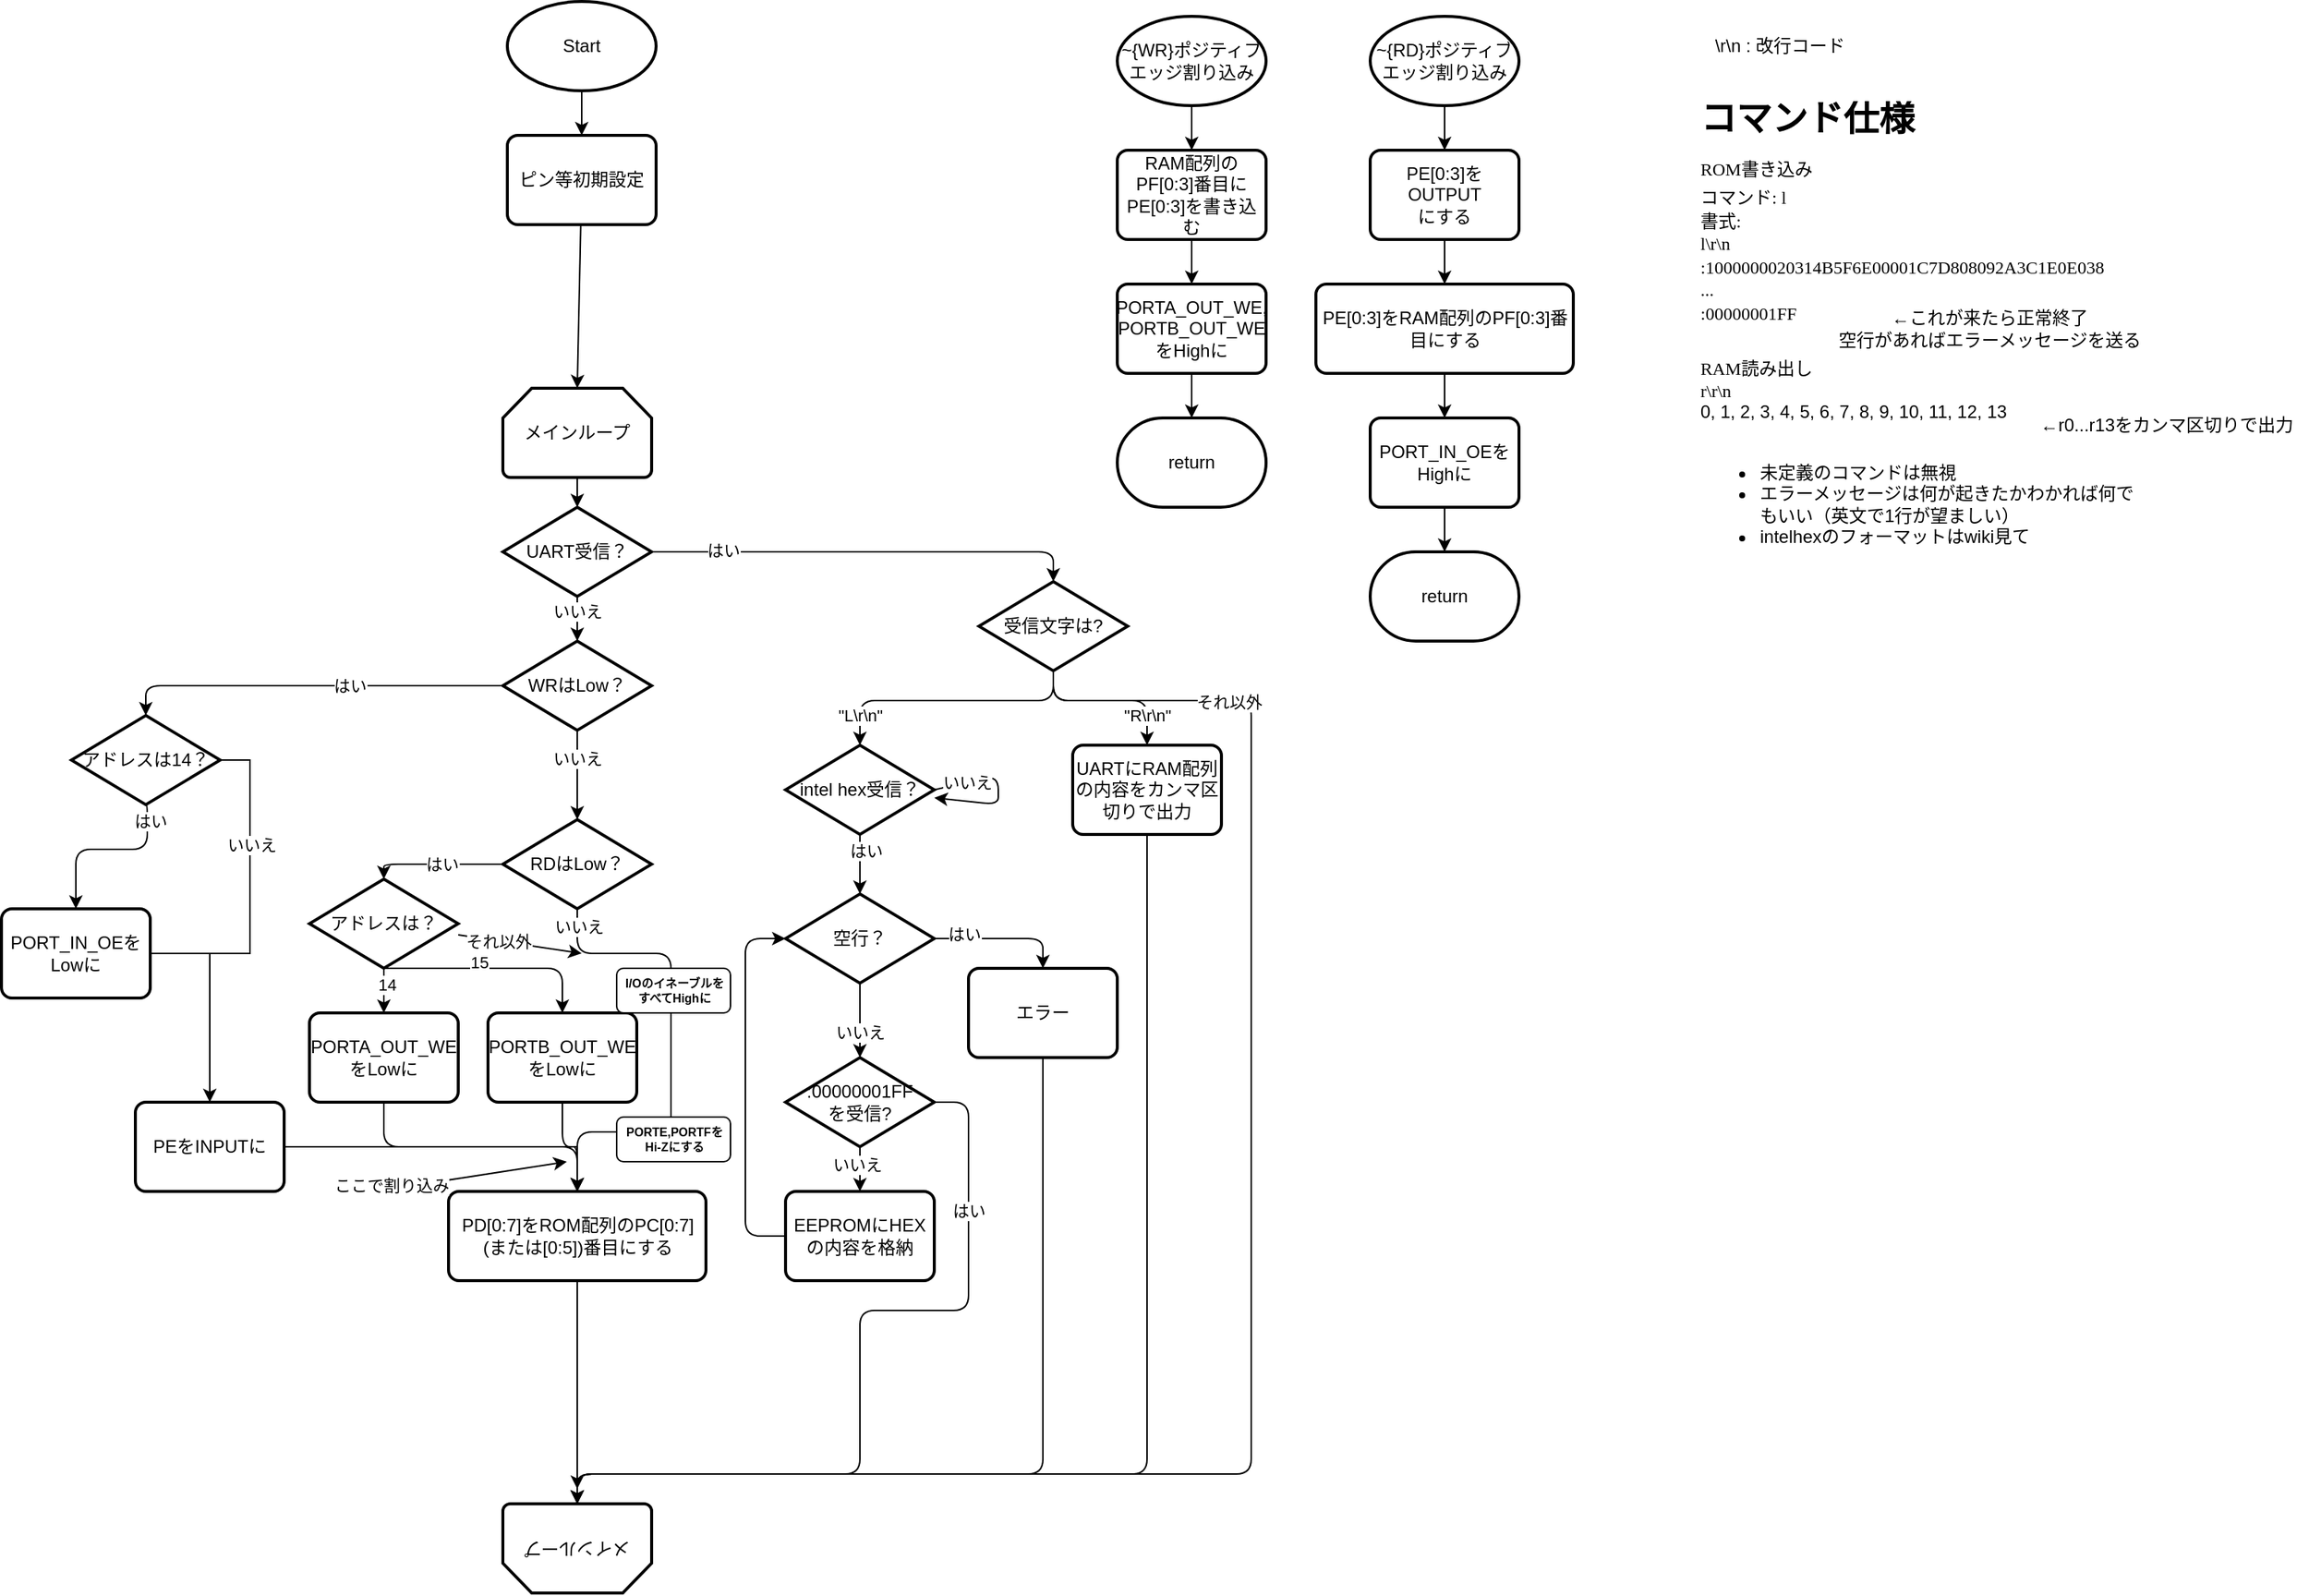 <mxfile>
    <diagram name="ページ1" id="ZyRBFUfoapcY5uo07v97">
        <mxGraphModel dx="359" dy="180" grid="1" gridSize="10" guides="1" tooltips="1" connect="1" arrows="1" fold="1" page="1" pageScale="1" pageWidth="827" pageHeight="1169" math="0" shadow="0">
            <root>
                <mxCell id="0"/>
                <mxCell id="1" parent="0"/>
                <mxCell id="h3gUuhife9UV1E4KLszD-1" value="Start" style="strokeWidth=2;html=1;shape=mxgraph.flowchart.start_1;whiteSpace=wrap;" parent="1" vertex="1">
                    <mxGeometry x="360" y="40" width="100" height="60" as="geometry"/>
                </mxCell>
                <mxCell id="h3gUuhife9UV1E4KLszD-2" style="edgeStyle=none;html=1;exitX=0.5;exitY=1;exitDx=0;exitDy=0;exitPerimeter=0;entryX=0.5;entryY=0;entryDx=0;entryDy=0;entryPerimeter=0;" parent="1" source="h3gUuhife9UV1E4KLszD-1" edge="1">
                    <mxGeometry relative="1" as="geometry">
                        <mxPoint x="410" y="130" as="targetPoint"/>
                    </mxGeometry>
                </mxCell>
                <mxCell id="h3gUuhife9UV1E4KLszD-3" style="edgeStyle=none;html=1;exitX=0.5;exitY=1;exitDx=0;exitDy=0;exitPerimeter=0;entryX=0.5;entryY=0;entryDx=0;entryDy=0;" parent="1" source="h3gUuhife9UV1E4KLszD-4" target="h3gUuhife9UV1E4KLszD-8" edge="1">
                    <mxGeometry relative="1" as="geometry"/>
                </mxCell>
                <mxCell id="h3gUuhife9UV1E4KLszD-4" value="~{WR}ポジティブエッジ割り込み" style="strokeWidth=2;html=1;shape=mxgraph.flowchart.start_1;whiteSpace=wrap;" parent="1" vertex="1">
                    <mxGeometry x="770" y="50" width="100" height="60" as="geometry"/>
                </mxCell>
                <mxCell id="h3gUuhife9UV1E4KLszD-5" value="" style="edgeStyle=none;html=1;" parent="1" source="h3gUuhife9UV1E4KLszD-6" target="h3gUuhife9UV1E4KLszD-14" edge="1">
                    <mxGeometry relative="1" as="geometry"/>
                </mxCell>
                <mxCell id="h3gUuhife9UV1E4KLszD-6" value="~{RD}ポジティブエッジ割り込み" style="strokeWidth=2;html=1;shape=mxgraph.flowchart.start_1;whiteSpace=wrap;" parent="1" vertex="1">
                    <mxGeometry x="940" y="50" width="100" height="60" as="geometry"/>
                </mxCell>
                <mxCell id="h3gUuhife9UV1E4KLszD-7" style="edgeStyle=none;html=1;exitX=0.5;exitY=1;exitDx=0;exitDy=0;entryX=0.5;entryY=0;entryDx=0;entryDy=0;" parent="1" source="h3gUuhife9UV1E4KLszD-8" target="h3gUuhife9UV1E4KLszD-11" edge="1">
                    <mxGeometry relative="1" as="geometry"/>
                </mxCell>
                <mxCell id="h3gUuhife9UV1E4KLszD-8" value="RAM配列のPF[0:3]番目に&lt;div&gt;PE[0:3]を書き込む&lt;/div&gt;" style="rounded=1;whiteSpace=wrap;html=1;absoluteArcSize=1;arcSize=14;strokeWidth=2;" parent="1" vertex="1">
                    <mxGeometry x="770" y="140" width="100" height="60" as="geometry"/>
                </mxCell>
                <mxCell id="h3gUuhife9UV1E4KLszD-9" value="メインループ" style="strokeWidth=2;html=1;shape=mxgraph.flowchart.loop_limit;whiteSpace=wrap;" parent="1" vertex="1">
                    <mxGeometry x="357" y="300" width="100" height="60" as="geometry"/>
                </mxCell>
                <mxCell id="h3gUuhife9UV1E4KLszD-10" value="" style="edgeStyle=none;html=1;" parent="1" source="h3gUuhife9UV1E4KLszD-11" target="h3gUuhife9UV1E4KLszD-12" edge="1">
                    <mxGeometry relative="1" as="geometry"/>
                </mxCell>
                <mxCell id="h3gUuhife9UV1E4KLszD-11" value="PORTA_OUT_WE,&lt;div&gt;PORTB_OUT_WEをHighに&lt;/div&gt;" style="rounded=1;whiteSpace=wrap;html=1;absoluteArcSize=1;arcSize=14;strokeWidth=2;" parent="1" vertex="1">
                    <mxGeometry x="770" y="230" width="100" height="60" as="geometry"/>
                </mxCell>
                <mxCell id="h3gUuhife9UV1E4KLszD-12" value="return" style="strokeWidth=2;html=1;shape=mxgraph.flowchart.terminator;whiteSpace=wrap;" parent="1" vertex="1">
                    <mxGeometry x="770" y="320" width="100" height="60" as="geometry"/>
                </mxCell>
                <mxCell id="8" style="edgeStyle=none;html=1;entryX=0.5;entryY=0;entryDx=0;entryDy=0;" edge="1" parent="1" source="h3gUuhife9UV1E4KLszD-14" target="h3gUuhife9UV1E4KLszD-99">
                    <mxGeometry relative="1" as="geometry"/>
                </mxCell>
                <mxCell id="h3gUuhife9UV1E4KLszD-14" value="PE[0:3]をOUTPUT&lt;br&gt;にする" style="rounded=1;whiteSpace=wrap;html=1;absoluteArcSize=1;arcSize=14;strokeWidth=2;" parent="1" vertex="1">
                    <mxGeometry x="940" y="140" width="100" height="60" as="geometry"/>
                </mxCell>
                <mxCell id="h3gUuhife9UV1E4KLszD-15" value="" style="edgeStyle=none;html=1;" parent="1" source="h3gUuhife9UV1E4KLszD-16" target="h3gUuhife9UV1E4KLszD-17" edge="1">
                    <mxGeometry relative="1" as="geometry"/>
                </mxCell>
                <mxCell id="h3gUuhife9UV1E4KLszD-16" value="PORT_IN_OEを&lt;br&gt;Highに" style="rounded=1;whiteSpace=wrap;html=1;absoluteArcSize=1;arcSize=14;strokeWidth=2;" parent="1" vertex="1">
                    <mxGeometry x="940" y="320" width="100" height="60" as="geometry"/>
                </mxCell>
                <mxCell id="h3gUuhife9UV1E4KLszD-17" value="return" style="strokeWidth=2;html=1;shape=mxgraph.flowchart.terminator;whiteSpace=wrap;" parent="1" vertex="1">
                    <mxGeometry x="940" y="410" width="100" height="60" as="geometry"/>
                </mxCell>
                <mxCell id="h3gUuhife9UV1E4KLszD-20" value="ピン等初期設定" style="rounded=1;whiteSpace=wrap;html=1;absoluteArcSize=1;arcSize=14;strokeWidth=2;" parent="1" vertex="1">
                    <mxGeometry x="360" y="130" width="100" height="60" as="geometry"/>
                </mxCell>
                <mxCell id="h3gUuhife9UV1E4KLszD-21" value="メインループ" style="strokeWidth=2;html=1;shape=mxgraph.flowchart.loop_limit;whiteSpace=wrap;rotation=-180;" parent="1" vertex="1">
                    <mxGeometry x="357" y="1050" width="100" height="60" as="geometry"/>
                </mxCell>
                <mxCell id="h3gUuhife9UV1E4KLszD-22" value="" style="edgeStyle=none;html=1;" parent="1" source="h3gUuhife9UV1E4KLszD-24" target="h3gUuhife9UV1E4KLszD-47" edge="1">
                    <mxGeometry relative="1" as="geometry"/>
                </mxCell>
                <mxCell id="h3gUuhife9UV1E4KLszD-23" value="いいえ" style="edgeLabel;html=1;align=center;verticalAlign=middle;resizable=0;points=[];" parent="h3gUuhife9UV1E4KLszD-22" vertex="1" connectable="0">
                    <mxGeometry x="-0.283" relative="1" as="geometry">
                        <mxPoint y="-1" as="offset"/>
                    </mxGeometry>
                </mxCell>
                <mxCell id="h3gUuhife9UV1E4KLszD-24" value="UART受信？" style="strokeWidth=2;html=1;shape=mxgraph.flowchart.decision;whiteSpace=wrap;" parent="1" vertex="1">
                    <mxGeometry x="357" y="380" width="100" height="60" as="geometry"/>
                </mxCell>
                <mxCell id="h3gUuhife9UV1E4KLszD-25" style="edgeStyle=none;html=1;exitX=0.5;exitY=1;exitDx=0;exitDy=0;exitPerimeter=0;entryX=0.5;entryY=0;entryDx=0;entryDy=0;entryPerimeter=0;" parent="1" source="h3gUuhife9UV1E4KLszD-9" target="h3gUuhife9UV1E4KLszD-24" edge="1">
                    <mxGeometry relative="1" as="geometry"/>
                </mxCell>
                <mxCell id="h3gUuhife9UV1E4KLszD-26" style="edgeStyle=orthogonalEdgeStyle;html=1;exitX=0.5;exitY=1;exitDx=0;exitDy=0;exitPerimeter=0;entryX=0.5;entryY=0;entryDx=0;entryDy=0;" parent="1" source="h3gUuhife9UV1E4KLszD-28" target="h3gUuhife9UV1E4KLszD-39" edge="1">
                    <mxGeometry relative="1" as="geometry">
                        <Array as="points">
                            <mxPoint x="727" y="510"/>
                            <mxPoint x="790" y="510"/>
                        </Array>
                    </mxGeometry>
                </mxCell>
                <mxCell id="h3gUuhife9UV1E4KLszD-27" value="&quot;R\r\n&quot;" style="edgeLabel;html=1;align=center;verticalAlign=middle;resizable=0;points=[];" parent="h3gUuhife9UV1E4KLszD-26" vertex="1" connectable="0">
                    <mxGeometry x="0.504" y="1" relative="1" as="geometry">
                        <mxPoint x="-1" y="8" as="offset"/>
                    </mxGeometry>
                </mxCell>
                <mxCell id="h3gUuhife9UV1E4KLszD-28" value="受信文字は?" style="strokeWidth=2;html=1;shape=mxgraph.flowchart.decision;whiteSpace=wrap;" parent="1" vertex="1">
                    <mxGeometry x="677" y="430" width="100" height="60" as="geometry"/>
                </mxCell>
                <mxCell id="h3gUuhife9UV1E4KLszD-29" style="edgeStyle=orthogonalEdgeStyle;html=1;exitX=1;exitY=0.5;exitDx=0;exitDy=0;exitPerimeter=0;entryX=0.5;entryY=0;entryDx=0;entryDy=0;entryPerimeter=0;" parent="1" source="h3gUuhife9UV1E4KLszD-24" target="h3gUuhife9UV1E4KLszD-28" edge="1">
                    <mxGeometry relative="1" as="geometry"/>
                </mxCell>
                <mxCell id="h3gUuhife9UV1E4KLszD-30" value="はい" style="edgeLabel;html=1;align=center;verticalAlign=middle;resizable=0;points=[];" parent="h3gUuhife9UV1E4KLszD-29" vertex="1" connectable="0">
                    <mxGeometry x="-0.672" y="1" relative="1" as="geometry">
                        <mxPoint as="offset"/>
                    </mxGeometry>
                </mxCell>
                <mxCell id="h3gUuhife9UV1E4KLszD-33" value="intel hex受信？" style="strokeWidth=2;html=1;shape=mxgraph.flowchart.decision;whiteSpace=wrap;" parent="1" vertex="1">
                    <mxGeometry x="547" y="540" width="100" height="60" as="geometry"/>
                </mxCell>
                <mxCell id="h3gUuhife9UV1E4KLszD-34" style="edgeStyle=orthogonalEdgeStyle;html=1;exitX=0.5;exitY=1;exitDx=0;exitDy=0;exitPerimeter=0;entryX=0.5;entryY=0;entryDx=0;entryDy=0;entryPerimeter=0;" parent="1" source="h3gUuhife9UV1E4KLszD-28" target="h3gUuhife9UV1E4KLszD-33" edge="1">
                    <mxGeometry relative="1" as="geometry">
                        <Array as="points">
                            <mxPoint x="727" y="510"/>
                            <mxPoint x="597" y="510"/>
                        </Array>
                    </mxGeometry>
                </mxCell>
                <mxCell id="h3gUuhife9UV1E4KLszD-35" value="&quot;L\r\n&quot;" style="edgeLabel;html=1;align=center;verticalAlign=middle;resizable=0;points=[];" parent="h3gUuhife9UV1E4KLszD-34" vertex="1" connectable="0">
                    <mxGeometry x="0.022" y="-1" relative="1" as="geometry">
                        <mxPoint x="-58" y="11" as="offset"/>
                    </mxGeometry>
                </mxCell>
                <mxCell id="h3gUuhife9UV1E4KLszD-38" value="EEPROMにHEXの内容を格納" style="rounded=1;whiteSpace=wrap;html=1;absoluteArcSize=1;arcSize=14;strokeWidth=2;" parent="1" vertex="1">
                    <mxGeometry x="547" y="840" width="100" height="60" as="geometry"/>
                </mxCell>
                <mxCell id="h3gUuhife9UV1E4KLszD-39" value="UARTにRAM配列の内容をカンマ区切りで出力" style="rounded=1;whiteSpace=wrap;html=1;absoluteArcSize=1;arcSize=14;strokeWidth=2;" parent="1" vertex="1">
                    <mxGeometry x="740" y="540" width="100" height="60" as="geometry"/>
                </mxCell>
                <mxCell id="h3gUuhife9UV1E4KLszD-40" style="edgeStyle=orthogonalEdgeStyle;html=1;exitX=0.5;exitY=1;exitDx=0;exitDy=0;entryX=0.5;entryY=1;entryDx=0;entryDy=0;entryPerimeter=0;" parent="1" source="h3gUuhife9UV1E4KLszD-39" target="h3gUuhife9UV1E4KLszD-21" edge="1">
                    <mxGeometry relative="1" as="geometry">
                        <Array as="points">
                            <mxPoint x="790" y="1030"/>
                            <mxPoint x="407" y="1030"/>
                        </Array>
                    </mxGeometry>
                </mxCell>
                <mxCell id="h3gUuhife9UV1E4KLszD-42" style="edgeStyle=orthogonalEdgeStyle;html=1;exitX=0.5;exitY=1;exitDx=0;exitDy=0;entryX=0.5;entryY=1;entryDx=0;entryDy=0;entryPerimeter=0;" parent="1" target="h3gUuhife9UV1E4KLszD-21" edge="1">
                    <mxGeometry relative="1" as="geometry">
                        <Array as="points">
                            <mxPoint x="597" y="1030"/>
                            <mxPoint x="407" y="1030"/>
                        </Array>
                        <mxPoint x="597" y="1010.0" as="sourcePoint"/>
                    </mxGeometry>
                </mxCell>
                <mxCell id="h3gUuhife9UV1E4KLszD-43" style="edgeStyle=orthogonalEdgeStyle;html=1;exitX=0;exitY=0.5;exitDx=0;exitDy=0;exitPerimeter=0;entryX=0.5;entryY=0;entryDx=0;entryDy=0;entryPerimeter=0;" parent="1" source="h3gUuhife9UV1E4KLszD-47" target="h3gUuhife9UV1E4KLszD-94" edge="1">
                    <mxGeometry relative="1" as="geometry">
                        <mxPoint x="117" y="520" as="targetPoint"/>
                    </mxGeometry>
                </mxCell>
                <mxCell id="h3gUuhife9UV1E4KLszD-44" value="はい" style="edgeLabel;html=1;align=center;verticalAlign=middle;resizable=0;points=[];" parent="h3gUuhife9UV1E4KLszD-43" vertex="1" connectable="0">
                    <mxGeometry x="-0.405" y="-2" relative="1" as="geometry">
                        <mxPoint x="-26" y="2" as="offset"/>
                    </mxGeometry>
                </mxCell>
                <mxCell id="h3gUuhife9UV1E4KLszD-45" value="" style="edgeStyle=none;html=1;" parent="1" source="h3gUuhife9UV1E4KLszD-47" target="h3gUuhife9UV1E4KLszD-57" edge="1">
                    <mxGeometry relative="1" as="geometry"/>
                </mxCell>
                <mxCell id="h3gUuhife9UV1E4KLszD-46" value="いいえ" style="edgeLabel;html=1;align=center;verticalAlign=middle;resizable=0;points=[];" parent="h3gUuhife9UV1E4KLszD-45" vertex="1" connectable="0">
                    <mxGeometry x="-0.39" relative="1" as="geometry">
                        <mxPoint as="offset"/>
                    </mxGeometry>
                </mxCell>
                <mxCell id="h3gUuhife9UV1E4KLszD-47" value="WRはLow？" style="strokeWidth=2;html=1;shape=mxgraph.flowchart.decision;whiteSpace=wrap;" parent="1" vertex="1">
                    <mxGeometry x="357" y="470" width="100" height="60" as="geometry"/>
                </mxCell>
                <mxCell id="h3gUuhife9UV1E4KLszD-48" value="" style="edgeStyle=orthogonalEdgeStyle;html=1;entryX=0.5;entryY=0;entryDx=0;entryDy=0;" parent="1" target="h3gUuhife9UV1E4KLszD-67" edge="1">
                    <mxGeometry relative="1" as="geometry">
                        <mxPoint x="117" y="580" as="sourcePoint"/>
                        <mxPoint x="117" y="615" as="targetPoint"/>
                        <Array as="points">
                            <mxPoint x="118" y="580"/>
                            <mxPoint x="118" y="610"/>
                            <mxPoint x="70" y="610"/>
                        </Array>
                    </mxGeometry>
                </mxCell>
                <mxCell id="h3gUuhife9UV1E4KLszD-95" value="はい" style="edgeLabel;html=1;align=center;verticalAlign=middle;resizable=0;points=[];" parent="h3gUuhife9UV1E4KLszD-48" vertex="1" connectable="0">
                    <mxGeometry x="-0.804" y="2" relative="1" as="geometry">
                        <mxPoint as="offset"/>
                    </mxGeometry>
                </mxCell>
                <mxCell id="h3gUuhife9UV1E4KLszD-53" style="edgeStyle=orthogonalEdgeStyle;html=1;exitX=0;exitY=0.5;exitDx=0;exitDy=0;exitPerimeter=0;entryX=0.5;entryY=0;entryDx=0;entryDy=0;entryPerimeter=0;" parent="1" source="h3gUuhife9UV1E4KLszD-57" target="h3gUuhife9UV1E4KLszD-66" edge="1">
                    <mxGeometry relative="1" as="geometry">
                        <mxPoint x="277" y="630" as="targetPoint"/>
                    </mxGeometry>
                </mxCell>
                <mxCell id="h3gUuhife9UV1E4KLszD-54" value="はい" style="edgeLabel;html=1;align=center;verticalAlign=middle;resizable=0;points=[];" parent="h3gUuhife9UV1E4KLszD-53" vertex="1" connectable="0">
                    <mxGeometry x="-0.089" relative="1" as="geometry">
                        <mxPoint as="offset"/>
                    </mxGeometry>
                </mxCell>
                <mxCell id="h3gUuhife9UV1E4KLszD-55" style="edgeStyle=orthogonalEdgeStyle;html=1;exitX=0.5;exitY=1;exitDx=0;exitDy=0;exitPerimeter=0;entryX=0.5;entryY=0;entryDx=0;entryDy=0;" parent="1" source="h3gUuhife9UV1E4KLszD-57" target="h3gUuhife9UV1E4KLszD-89" edge="1">
                    <mxGeometry relative="1" as="geometry">
                        <Array as="points">
                            <mxPoint x="407" y="680"/>
                            <mxPoint x="470" y="680"/>
                            <mxPoint x="470" y="800"/>
                            <mxPoint x="407" y="800"/>
                        </Array>
                    </mxGeometry>
                </mxCell>
                <mxCell id="h3gUuhife9UV1E4KLszD-56" value="いいえ" style="edgeLabel;html=1;align=center;verticalAlign=middle;resizable=0;points=[];" parent="h3gUuhife9UV1E4KLszD-55" vertex="1" connectable="0">
                    <mxGeometry x="-0.926" y="1" relative="1" as="geometry">
                        <mxPoint as="offset"/>
                    </mxGeometry>
                </mxCell>
                <mxCell id="h3gUuhife9UV1E4KLszD-57" value="RDはLow？" style="strokeWidth=2;html=1;shape=mxgraph.flowchart.decision;whiteSpace=wrap;" parent="1" vertex="1">
                    <mxGeometry x="357" y="590" width="100" height="60" as="geometry"/>
                </mxCell>
                <mxCell id="h3gUuhife9UV1E4KLszD-59" value="&lt;h1 style=&quot;margin-top: 0px; line-height: 100%;&quot;&gt;&lt;font data-font-src=&quot;https://fonts.googleapis.com/css?family=Noto+Sans+JP&quot; face=&quot;Noto Sans JP&quot;&gt;コマンド仕様&lt;/font&gt;&lt;/h1&gt;&lt;p style=&quot;line-height: 100%;&quot;&gt;&lt;font data-font-src=&quot;https://fonts.googleapis.com/css?family=Noto+Sans+JP&quot; face=&quot;Noto Sans JP&quot;&gt;ROM書き込み&lt;/font&gt;&lt;/p&gt;&lt;p style=&quot;line-height: 30%;&quot;&gt;&lt;font data-font-src=&quot;https://fonts.googleapis.com/css?family=Noto+Sans+JP&quot; face=&quot;Noto Sans JP&quot;&gt;コマンド: l&lt;/font&gt;&lt;/p&gt;&lt;p style=&quot;line-height: 30%;&quot;&gt;&lt;font data-font-src=&quot;https://fonts.googleapis.com/css?family=Noto+Sans+JP&quot; face=&quot;Noto Sans JP&quot;&gt;書式:&lt;/font&gt;&lt;/p&gt;&lt;p style=&quot;line-height: 30%;&quot;&gt;&lt;font data-font-src=&quot;https://fonts.googleapis.com/css?family=Noto+Sans+JP&quot; face=&quot;Noto Sans JP&quot;&gt;l\r\n&lt;/font&gt;&lt;/p&gt;&lt;p style=&quot;line-height: 30%;&quot;&gt;&lt;font data-font-src=&quot;https://fonts.googleapis.com/css?family=Noto+Sans+JP&quot; face=&quot;Noto Sans JP&quot;&gt;:1000000020314B5F6E00001C7D808092A3C1E0E038&lt;/font&gt;&lt;/p&gt;&lt;p style=&quot;line-height: 30%;&quot;&gt;&lt;font data-font-src=&quot;https://fonts.googleapis.com/css?family=Noto+Sans+JP&quot; face=&quot;Noto Sans JP&quot;&gt;...&lt;/font&gt;&lt;/p&gt;&lt;p style=&quot;line-height: 30%;&quot;&gt;&lt;font face=&quot;Noto Sans JP&quot;&gt;:00000001FF&lt;/font&gt;&lt;/p&gt;&lt;p style=&quot;line-height: 30%;&quot;&gt;&lt;font face=&quot;Noto Sans JP&quot;&gt;&lt;br&gt;&lt;/font&gt;&lt;/p&gt;&lt;div&gt;&lt;font face=&quot;Noto Sans JP&quot;&gt;RAM読み出し&lt;/font&gt;&lt;/div&gt;&lt;div&gt;&lt;div&gt;&lt;font face=&quot;Noto Sans JP&quot;&gt;r\r\n&lt;/font&gt;&lt;/div&gt;&lt;/div&gt;&lt;div&gt;0, 1, 2, 3, 4, 5, 6, 7, 8, 9, 10, 11, 12, 13&lt;/div&gt;&lt;div&gt;&lt;br&gt;&lt;/div&gt;&lt;div&gt;&lt;ul&gt;&lt;li&gt;未定義のコマンドは無視&lt;/li&gt;&lt;li&gt;エラーメッセージは何が起きたかわかれば何でもいい（英文で1行が望ましい）&lt;/li&gt;&lt;li&gt;intelhexのフォーマットはwiki見て&lt;/li&gt;&lt;/ul&gt;&lt;/div&gt;" style="text;html=1;whiteSpace=wrap;overflow=hidden;rounded=0;" parent="1" vertex="1">
                    <mxGeometry x="1160" y="100" width="300" height="390" as="geometry"/>
                </mxCell>
                <mxCell id="h3gUuhife9UV1E4KLszD-62" style="edgeStyle=none;html=1;exitX=0.5;exitY=1;exitDx=0;exitDy=0;exitPerimeter=0;entryX=0.5;entryY=0;entryDx=0;entryDy=0;" parent="1" source="h3gUuhife9UV1E4KLszD-66" target="h3gUuhife9UV1E4KLszD-69" edge="1">
                    <mxGeometry relative="1" as="geometry"/>
                </mxCell>
                <mxCell id="h3gUuhife9UV1E4KLszD-63" value="14" style="edgeLabel;html=1;align=center;verticalAlign=middle;resizable=0;points=[];" parent="h3gUuhife9UV1E4KLszD-62" vertex="1" connectable="0">
                    <mxGeometry x="-0.267" y="2" relative="1" as="geometry">
                        <mxPoint as="offset"/>
                    </mxGeometry>
                </mxCell>
                <mxCell id="h3gUuhife9UV1E4KLszD-64" style="edgeStyle=orthogonalEdgeStyle;html=1;exitX=0.5;exitY=1;exitDx=0;exitDy=0;exitPerimeter=0;entryX=0.5;entryY=0;entryDx=0;entryDy=0;" parent="1" source="h3gUuhife9UV1E4KLszD-66" target="h3gUuhife9UV1E4KLszD-71" edge="1">
                    <mxGeometry relative="1" as="geometry">
                        <Array as="points">
                            <mxPoint x="397" y="690"/>
                        </Array>
                    </mxGeometry>
                </mxCell>
                <mxCell id="h3gUuhife9UV1E4KLszD-65" value="15" style="edgeLabel;html=1;align=center;verticalAlign=middle;resizable=0;points=[];" parent="h3gUuhife9UV1E4KLszD-64" vertex="1" connectable="0">
                    <mxGeometry x="-0.153" y="4" relative="1" as="geometry">
                        <mxPoint as="offset"/>
                    </mxGeometry>
                </mxCell>
                <mxCell id="2" style="edgeStyle=none;html=1;" edge="1" parent="1" source="h3gUuhife9UV1E4KLszD-66">
                    <mxGeometry relative="1" as="geometry">
                        <mxPoint x="410.0" y="680" as="targetPoint"/>
                    </mxGeometry>
                </mxCell>
                <mxCell id="3" value="それ以外" style="edgeLabel;html=1;align=center;verticalAlign=middle;resizable=0;points=[];" vertex="1" connectable="0" parent="2">
                    <mxGeometry x="-0.361" relative="1" as="geometry">
                        <mxPoint as="offset"/>
                    </mxGeometry>
                </mxCell>
                <mxCell id="h3gUuhife9UV1E4KLszD-66" value="アドレスは？" style="strokeWidth=2;html=1;shape=mxgraph.flowchart.decision;whiteSpace=wrap;" parent="1" vertex="1">
                    <mxGeometry x="227" y="630" width="100" height="60" as="geometry"/>
                </mxCell>
                <mxCell id="28" style="edgeStyle=none;html=1;endArrow=none;endFill=0;" edge="1" parent="1" source="h3gUuhife9UV1E4KLszD-67">
                    <mxGeometry relative="1" as="geometry">
                        <mxPoint x="160" y="680" as="targetPoint"/>
                    </mxGeometry>
                </mxCell>
                <mxCell id="h3gUuhife9UV1E4KLszD-67" value="PORT_IN_OEをLowに" style="rounded=1;whiteSpace=wrap;html=1;absoluteArcSize=1;arcSize=14;strokeWidth=2;" parent="1" vertex="1">
                    <mxGeometry x="20" y="650" width="100" height="60" as="geometry"/>
                </mxCell>
                <mxCell id="h3gUuhife9UV1E4KLszD-68" style="edgeStyle=orthogonalEdgeStyle;html=1;exitX=0.5;exitY=1;exitDx=0;exitDy=0;entryX=0.5;entryY=0;entryDx=0;entryDy=0;" parent="1" source="h3gUuhife9UV1E4KLszD-69" target="h3gUuhife9UV1E4KLszD-89" edge="1">
                    <mxGeometry relative="1" as="geometry"/>
                </mxCell>
                <mxCell id="h3gUuhife9UV1E4KLszD-69" value="PORTA_OUT_WEをLowに" style="rounded=1;whiteSpace=wrap;html=1;absoluteArcSize=1;arcSize=14;strokeWidth=2;" parent="1" vertex="1">
                    <mxGeometry x="227" y="720" width="100" height="60" as="geometry"/>
                </mxCell>
                <mxCell id="h3gUuhife9UV1E4KLszD-70" style="edgeStyle=orthogonalEdgeStyle;html=1;exitX=0.5;exitY=1;exitDx=0;exitDy=0;entryX=0.5;entryY=0;entryDx=0;entryDy=0;" parent="1" source="h3gUuhife9UV1E4KLszD-71" target="h3gUuhife9UV1E4KLszD-89" edge="1">
                    <mxGeometry relative="1" as="geometry"/>
                </mxCell>
                <mxCell id="h3gUuhife9UV1E4KLszD-71" value="PORTB_OUT_WEをLowに" style="rounded=1;whiteSpace=wrap;html=1;absoluteArcSize=1;arcSize=14;strokeWidth=2;" parent="1" vertex="1">
                    <mxGeometry x="347" y="720" width="100" height="60" as="geometry"/>
                </mxCell>
                <mxCell id="h3gUuhife9UV1E4KLszD-72" value="\r\n : 改行コード" style="text;html=1;align=center;verticalAlign=middle;resizable=0;points=[];autosize=1;strokeColor=none;fillColor=none;" parent="1" vertex="1">
                    <mxGeometry x="1160" y="55" width="110" height="30" as="geometry"/>
                </mxCell>
                <mxCell id="h3gUuhife9UV1E4KLszD-73" value="←r0...r13をカンマ区切りで出力" style="text;html=1;align=center;verticalAlign=middle;resizable=0;points=[];autosize=1;strokeColor=none;fillColor=none;" parent="1" vertex="1">
                    <mxGeometry x="1380" y="310" width="190" height="30" as="geometry"/>
                </mxCell>
                <mxCell id="h3gUuhife9UV1E4KLszD-74" value="←これが来たら正常終了&lt;div&gt;空行があればエラーメッセージを送る&lt;/div&gt;" style="text;html=1;align=center;verticalAlign=middle;resizable=0;points=[];autosize=1;strokeColor=none;fillColor=none;" parent="1" vertex="1">
                    <mxGeometry x="1241" y="240" width="230" height="40" as="geometry"/>
                </mxCell>
                <mxCell id="h3gUuhife9UV1E4KLszD-75" style="edgeStyle=orthogonalEdgeStyle;html=1;exitX=0.5;exitY=1;exitDx=0;exitDy=0;exitPerimeter=0;entryX=0.5;entryY=1;entryDx=0;entryDy=0;entryPerimeter=0;" parent="1" source="h3gUuhife9UV1E4KLszD-28" target="h3gUuhife9UV1E4KLszD-21" edge="1">
                    <mxGeometry relative="1" as="geometry">
                        <Array as="points">
                            <mxPoint x="727" y="510"/>
                            <mxPoint x="860" y="510"/>
                            <mxPoint x="860" y="1030"/>
                            <mxPoint x="407" y="1030"/>
                        </Array>
                    </mxGeometry>
                </mxCell>
                <mxCell id="h3gUuhife9UV1E4KLszD-76" value="それ以外" style="edgeLabel;html=1;align=center;verticalAlign=middle;resizable=0;points=[];" parent="h3gUuhife9UV1E4KLszD-75" vertex="1" connectable="0">
                    <mxGeometry x="-0.759" relative="1" as="geometry">
                        <mxPoint y="1" as="offset"/>
                    </mxGeometry>
                </mxCell>
                <mxCell id="h3gUuhife9UV1E4KLszD-78" value="" style="edgeStyle=none;html=1;" parent="1" source="h3gUuhife9UV1E4KLszD-33" target="h3gUuhife9UV1E4KLszD-82" edge="1">
                    <mxGeometry relative="1" as="geometry">
                        <mxPoint x="597" y="600" as="sourcePoint"/>
                        <mxPoint x="597" y="860" as="targetPoint"/>
                    </mxGeometry>
                </mxCell>
                <mxCell id="h3gUuhife9UV1E4KLszD-79" value="はい" style="edgeLabel;html=1;align=center;verticalAlign=middle;resizable=0;points=[];" parent="h3gUuhife9UV1E4KLszD-78" vertex="1" connectable="0">
                    <mxGeometry x="-0.461" y="4" relative="1" as="geometry">
                        <mxPoint as="offset"/>
                    </mxGeometry>
                </mxCell>
                <mxCell id="h3gUuhife9UV1E4KLszD-80" style="edgeStyle=orthogonalEdgeStyle;html=1;exitX=1;exitY=0.5;exitDx=0;exitDy=0;exitPerimeter=0;entryX=0.5;entryY=0;entryDx=0;entryDy=0;" parent="1" source="h3gUuhife9UV1E4KLszD-82" target="h3gUuhife9UV1E4KLszD-84" edge="1">
                    <mxGeometry relative="1" as="geometry"/>
                </mxCell>
                <mxCell id="h3gUuhife9UV1E4KLszD-81" value="はい" style="edgeLabel;html=1;align=center;verticalAlign=middle;resizable=0;points=[];" parent="h3gUuhife9UV1E4KLszD-80" vertex="1" connectable="0">
                    <mxGeometry x="-0.561" y="3" relative="1" as="geometry">
                        <mxPoint x="-1" as="offset"/>
                    </mxGeometry>
                </mxCell>
                <mxCell id="h3gUuhife9UV1E4KLszD-82" value="空行？" style="strokeWidth=2;html=1;shape=mxgraph.flowchart.decision;whiteSpace=wrap;" parent="1" vertex="1">
                    <mxGeometry x="547" y="640" width="100" height="60" as="geometry"/>
                </mxCell>
                <mxCell id="h3gUuhife9UV1E4KLszD-83" style="edgeStyle=orthogonalEdgeStyle;html=1;exitX=0.5;exitY=1;exitDx=0;exitDy=0;entryX=0.5;entryY=1;entryDx=0;entryDy=0;entryPerimeter=0;" parent="1" source="h3gUuhife9UV1E4KLszD-84" target="h3gUuhife9UV1E4KLszD-21" edge="1">
                    <mxGeometry relative="1" as="geometry">
                        <mxPoint x="670" y="1071.176" as="targetPoint"/>
                        <Array as="points">
                            <mxPoint x="720" y="1030"/>
                            <mxPoint x="407" y="1030"/>
                        </Array>
                    </mxGeometry>
                </mxCell>
                <mxCell id="h3gUuhife9UV1E4KLszD-84" value="エラー" style="rounded=1;whiteSpace=wrap;html=1;absoluteArcSize=1;arcSize=14;strokeWidth=2;" parent="1" vertex="1">
                    <mxGeometry x="670" y="690" width="100" height="60" as="geometry"/>
                </mxCell>
                <mxCell id="22" style="edgeStyle=none;html=1;entryX=0.5;entryY=0;entryDx=0;entryDy=0;" edge="1" parent="1" source="h3gUuhife9UV1E4KLszD-86" target="h3gUuhife9UV1E4KLszD-38">
                    <mxGeometry relative="1" as="geometry"/>
                </mxCell>
                <mxCell id="23" value="いいえ" style="edgeLabel;html=1;align=center;verticalAlign=middle;resizable=0;points=[];" vertex="1" connectable="0" parent="22">
                    <mxGeometry x="-0.245" y="-2" relative="1" as="geometry">
                        <mxPoint as="offset"/>
                    </mxGeometry>
                </mxCell>
                <mxCell id="24" style="edgeStyle=none;html=1;endArrow=none;endFill=0;" edge="1" parent="1" source="h3gUuhife9UV1E4KLszD-86">
                    <mxGeometry relative="1" as="geometry">
                        <mxPoint x="597" y="1010" as="targetPoint"/>
                        <Array as="points">
                            <mxPoint x="670" y="780"/>
                            <mxPoint x="670" y="920"/>
                            <mxPoint x="597" y="920"/>
                        </Array>
                    </mxGeometry>
                </mxCell>
                <mxCell id="25" value="はい" style="edgeLabel;html=1;align=center;verticalAlign=middle;resizable=0;points=[];" vertex="1" connectable="0" parent="24">
                    <mxGeometry x="-0.41" relative="1" as="geometry">
                        <mxPoint as="offset"/>
                    </mxGeometry>
                </mxCell>
                <mxCell id="h3gUuhife9UV1E4KLszD-86" value="&lt;span style=&quot;font-family: monospace; font-size: 0px; text-align: start; text-wrap-mode: nowrap;&quot;&gt;%3CmxGraphModel%3E%3Croot%3E%3CmxCell%20id%3D%220%22%2F%3E%3CmxCell%20id%3D%221%22%20parent%3D%220%22%2F%3E%3CmxCell%20id%3D%222%22%20value%3D%22%E7%A9%BA%E8%A1%8C%EF%BC%9F%22%20style%3D%22strokeWidth%3D2%3Bhtml%3D1%3Bshape%3Dmxgraph.flowchart.decision%3BwhiteSpace%3Dwrap%3B%22%20vertex%3D%221%22%20parent%3D%221%22%3E%3CmxGeometry%20x%3D%22547%22%20y%3D%22640%22%20width%3D%22100%22%20height%3D%2260%22%20as%3D%22geometry%22%2F%3E%3C%2FmxCell%3E%3C%2Froot%3E%3C%2FmxGraphModel%3E&lt;/span&gt;&lt;span style=&quot;background-color: transparent; font-size: 0px; text-wrap-mode: nowrap;&quot;&gt;&lt;font face=&quot;monospace&quot;&gt;:00000001FF&lt;/font&gt;&lt;/span&gt;&lt;span style=&quot;background-color: transparent; text-align: start;&quot;&gt;:00000001FF&lt;/span&gt;&lt;div&gt;&lt;span style=&quot;background-color: transparent; text-align: start;&quot;&gt;を受信?&lt;/span&gt;&lt;/div&gt;" style="strokeWidth=2;html=1;shape=mxgraph.flowchart.decision;whiteSpace=wrap;" parent="1" vertex="1">
                    <mxGeometry x="547" y="750" width="100" height="60" as="geometry"/>
                </mxCell>
                <mxCell id="h3gUuhife9UV1E4KLszD-101" style="edgeStyle=orthogonalEdgeStyle;rounded=0;orthogonalLoop=1;jettySize=auto;html=1;exitX=0.5;exitY=1;exitDx=0;exitDy=0;" parent="1" source="h3gUuhife9UV1E4KLszD-89" edge="1">
                    <mxGeometry relative="1" as="geometry">
                        <mxPoint x="407" y="1040" as="targetPoint"/>
                    </mxGeometry>
                </mxCell>
                <mxCell id="h3gUuhife9UV1E4KLszD-89" value="PD[0:7]をROM配列のPC[0:7](または[0:5])番目にする" style="rounded=1;whiteSpace=wrap;html=1;absoluteArcSize=1;arcSize=14;strokeWidth=2;" parent="1" vertex="1">
                    <mxGeometry x="320.5" y="840" width="173" height="60" as="geometry"/>
                </mxCell>
                <mxCell id="h3gUuhife9UV1E4KLszD-91" style="edgeStyle=none;html=1;exitX=1;exitY=0.5;exitDx=0;exitDy=0;exitPerimeter=0;" parent="1" source="h3gUuhife9UV1E4KLszD-33" target="h3gUuhife9UV1E4KLszD-33" edge="1">
                    <mxGeometry relative="1" as="geometry">
                        <Array as="points">
                            <mxPoint x="690" y="570"/>
                        </Array>
                    </mxGeometry>
                </mxCell>
                <mxCell id="h3gUuhife9UV1E4KLszD-92" value="いいえ" style="edgeLabel;html=1;align=center;verticalAlign=middle;resizable=0;points=[];" parent="h3gUuhife9UV1E4KLszD-91" vertex="1" connectable="0">
                    <mxGeometry x="-0.591" relative="1" as="geometry">
                        <mxPoint as="offset"/>
                    </mxGeometry>
                </mxCell>
                <mxCell id="h3gUuhife9UV1E4KLszD-103" style="edgeStyle=orthogonalEdgeStyle;rounded=0;orthogonalLoop=1;jettySize=auto;html=1;exitX=0.5;exitY=1;exitDx=0;exitDy=0;entryX=0.5;entryY=0;entryDx=0;entryDy=0;" parent="1" source="h3gUuhife9UV1E4KLszD-93" target="h3gUuhife9UV1E4KLszD-89" edge="1">
                    <mxGeometry relative="1" as="geometry">
                        <Array as="points">
                            <mxPoint x="160" y="810"/>
                            <mxPoint x="407" y="810"/>
                        </Array>
                    </mxGeometry>
                </mxCell>
                <mxCell id="h3gUuhife9UV1E4KLszD-93" value="PEをINPUTに" style="rounded=1;whiteSpace=wrap;html=1;absoluteArcSize=1;arcSize=14;strokeWidth=2;" parent="1" vertex="1">
                    <mxGeometry x="110" y="780" width="100" height="60" as="geometry"/>
                </mxCell>
                <mxCell id="h3gUuhife9UV1E4KLszD-96" style="edgeStyle=orthogonalEdgeStyle;rounded=0;orthogonalLoop=1;jettySize=auto;html=1;exitX=1;exitY=0.5;exitDx=0;exitDy=0;exitPerimeter=0;entryX=0.5;entryY=0;entryDx=0;entryDy=0;" parent="1" source="h3gUuhife9UV1E4KLszD-94" target="h3gUuhife9UV1E4KLszD-93" edge="1">
                    <mxGeometry relative="1" as="geometry"/>
                </mxCell>
                <mxCell id="h3gUuhife9UV1E4KLszD-97" value="いいえ" style="edgeLabel;html=1;align=center;verticalAlign=middle;resizable=0;points=[];" parent="h3gUuhife9UV1E4KLszD-96" vertex="1" connectable="0">
                    <mxGeometry x="-0.444" y="1" relative="1" as="geometry">
                        <mxPoint as="offset"/>
                    </mxGeometry>
                </mxCell>
                <mxCell id="h3gUuhife9UV1E4KLszD-94" value="アドレスは14？" style="strokeWidth=2;html=1;shape=mxgraph.flowchart.decision;whiteSpace=wrap;" parent="1" vertex="1">
                    <mxGeometry x="67" y="520" width="100" height="60" as="geometry"/>
                </mxCell>
                <mxCell id="9" style="edgeStyle=none;html=1;entryX=0.5;entryY=0;entryDx=0;entryDy=0;" edge="1" parent="1" source="h3gUuhife9UV1E4KLszD-99" target="h3gUuhife9UV1E4KLszD-16">
                    <mxGeometry relative="1" as="geometry"/>
                </mxCell>
                <mxCell id="h3gUuhife9UV1E4KLszD-99" value="PE[0:3]をRAM配列のPF[0:3]番目にする" style="rounded=1;whiteSpace=wrap;html=1;absoluteArcSize=1;arcSize=14;strokeWidth=2;" parent="1" vertex="1">
                    <mxGeometry x="903.5" y="230" width="173" height="60" as="geometry"/>
                </mxCell>
                <mxCell id="6" value="&lt;font&gt;I/Oのイネーブルを&lt;/font&gt;&lt;div&gt;&lt;font&gt;すべてHighに&lt;/font&gt;&lt;/div&gt;" style="rounded=1;whiteSpace=wrap;html=1;fontSize=8;spacing=1;fontStyle=1" vertex="1" parent="1">
                    <mxGeometry x="433.5" y="690" width="76.5" height="30" as="geometry"/>
                </mxCell>
                <mxCell id="14" value="" style="endArrow=classic;html=1;" edge="1" parent="1">
                    <mxGeometry width="50" height="50" relative="1" as="geometry">
                        <mxPoint x="271" y="840" as="sourcePoint"/>
                        <mxPoint x="400" y="820" as="targetPoint"/>
                    </mxGeometry>
                </mxCell>
                <mxCell id="15" value="ここで割り込み" style="edgeLabel;html=1;align=center;verticalAlign=middle;resizable=0;points=[];" vertex="1" connectable="0" parent="14">
                    <mxGeometry x="-0.833" y="3" relative="1" as="geometry">
                        <mxPoint as="offset"/>
                    </mxGeometry>
                </mxCell>
                <mxCell id="16" style="edgeStyle=none;html=1;entryX=0.5;entryY=0;entryDx=0;entryDy=0;entryPerimeter=0;" edge="1" parent="1" source="h3gUuhife9UV1E4KLszD-20" target="h3gUuhife9UV1E4KLszD-9">
                    <mxGeometry relative="1" as="geometry"/>
                </mxCell>
                <mxCell id="20" style="edgeStyle=none;html=1;entryX=0.5;entryY=0;entryDx=0;entryDy=0;entryPerimeter=0;" edge="1" parent="1" source="h3gUuhife9UV1E4KLszD-82" target="h3gUuhife9UV1E4KLszD-86">
                    <mxGeometry relative="1" as="geometry"/>
                </mxCell>
                <mxCell id="21" value="いいえ" style="edgeLabel;html=1;align=center;verticalAlign=middle;resizable=0;points=[];" vertex="1" connectable="0" parent="20">
                    <mxGeometry x="0.316" relative="1" as="geometry">
                        <mxPoint as="offset"/>
                    </mxGeometry>
                </mxCell>
                <mxCell id="26" style="edgeStyle=none;html=1;entryX=0;entryY=0.5;entryDx=0;entryDy=0;entryPerimeter=0;" edge="1" parent="1" source="h3gUuhife9UV1E4KLszD-38" target="h3gUuhife9UV1E4KLszD-82">
                    <mxGeometry relative="1" as="geometry">
                        <Array as="points">
                            <mxPoint x="520" y="870"/>
                            <mxPoint x="520" y="670"/>
                        </Array>
                    </mxGeometry>
                </mxCell>
                <mxCell id="29" value="PORTE,PORTFを&lt;div&gt;Hi-Zにする&lt;/div&gt;" style="rounded=1;whiteSpace=wrap;html=1;fontSize=8;spacing=1;fontStyle=1" vertex="1" parent="1">
                    <mxGeometry x="433.5" y="790" width="76.5" height="30" as="geometry"/>
                </mxCell>
            </root>
        </mxGraphModel>
    </diagram>
</mxfile>